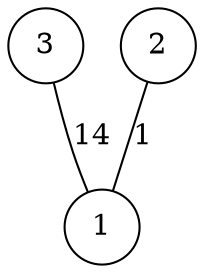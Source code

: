 graph { 
	 fontname="Helvetica,Arial,sans-serif" 
	 node [shape = circle]; 
	 3 -- 1 [label = "14"];
	 2 -- 1 [label = "1"];
	 1;
	 2;
	 3;
}
